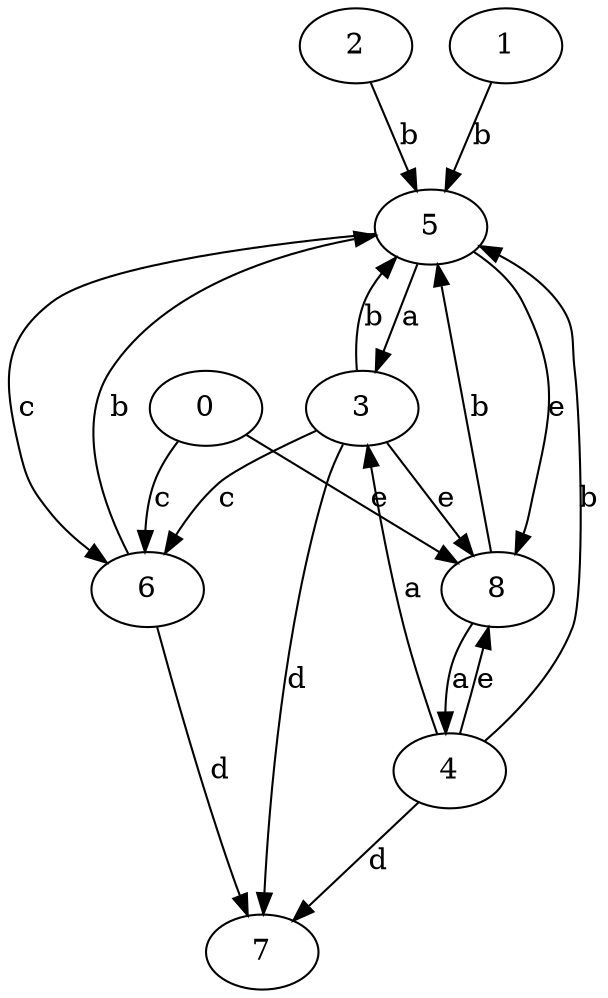 strict digraph  {
2;
3;
4;
5;
6;
0;
7;
8;
1;
2 -> 5  [label=b];
3 -> 5  [label=b];
3 -> 6  [label=c];
3 -> 7  [label=d];
3 -> 8  [label=e];
4 -> 3  [label=a];
4 -> 5  [label=b];
4 -> 7  [label=d];
4 -> 8  [label=e];
5 -> 3  [label=a];
5 -> 6  [label=c];
5 -> 8  [label=e];
6 -> 5  [label=b];
6 -> 7  [label=d];
0 -> 6  [label=c];
0 -> 8  [label=e];
8 -> 4  [label=a];
8 -> 5  [label=b];
1 -> 5  [label=b];
}
